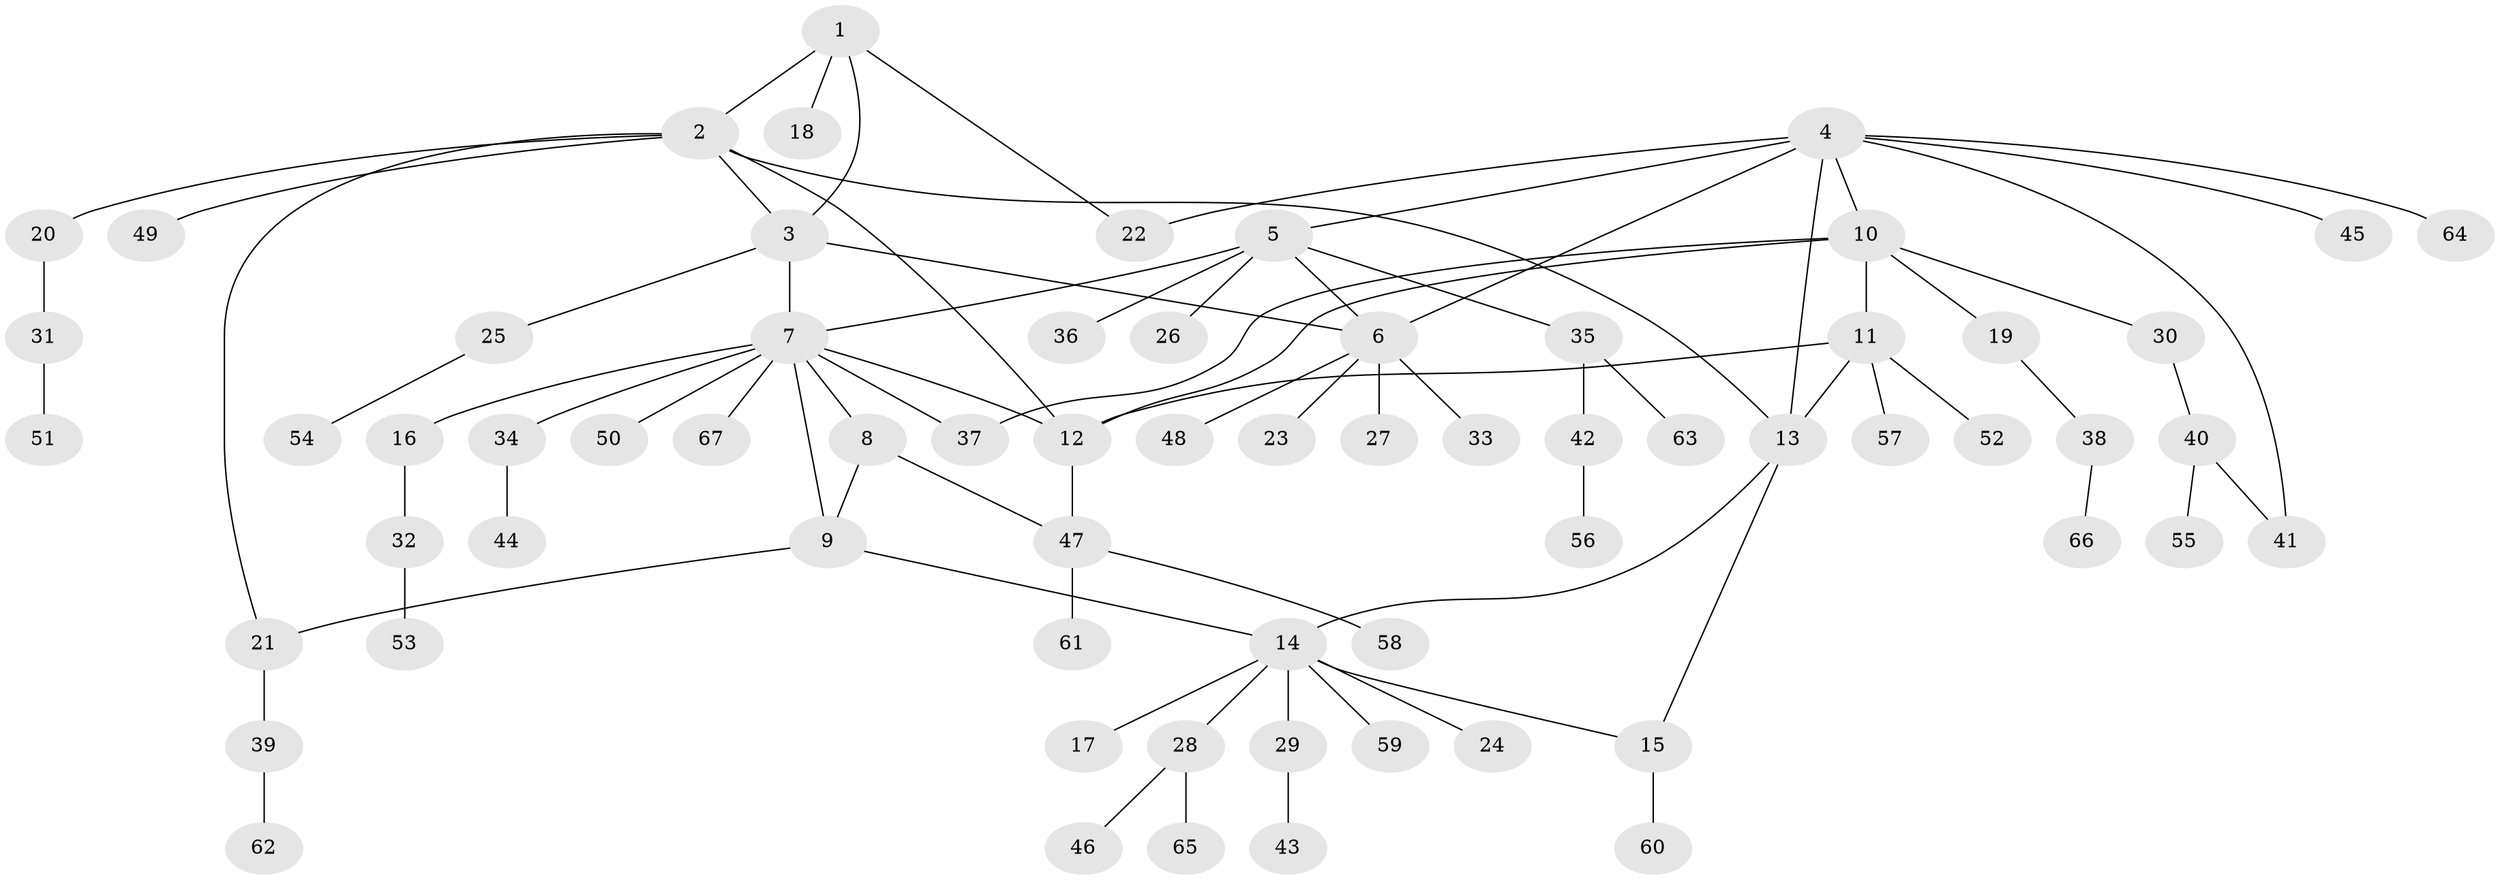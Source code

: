 // Generated by graph-tools (version 1.1) at 2025/26/03/09/25 03:26:47]
// undirected, 67 vertices, 82 edges
graph export_dot {
graph [start="1"]
  node [color=gray90,style=filled];
  1;
  2;
  3;
  4;
  5;
  6;
  7;
  8;
  9;
  10;
  11;
  12;
  13;
  14;
  15;
  16;
  17;
  18;
  19;
  20;
  21;
  22;
  23;
  24;
  25;
  26;
  27;
  28;
  29;
  30;
  31;
  32;
  33;
  34;
  35;
  36;
  37;
  38;
  39;
  40;
  41;
  42;
  43;
  44;
  45;
  46;
  47;
  48;
  49;
  50;
  51;
  52;
  53;
  54;
  55;
  56;
  57;
  58;
  59;
  60;
  61;
  62;
  63;
  64;
  65;
  66;
  67;
  1 -- 2;
  1 -- 3;
  1 -- 18;
  1 -- 22;
  2 -- 3;
  2 -- 12;
  2 -- 13;
  2 -- 20;
  2 -- 21;
  2 -- 49;
  3 -- 6;
  3 -- 7;
  3 -- 25;
  4 -- 5;
  4 -- 6;
  4 -- 10;
  4 -- 13;
  4 -- 22;
  4 -- 41;
  4 -- 45;
  4 -- 64;
  5 -- 6;
  5 -- 7;
  5 -- 26;
  5 -- 35;
  5 -- 36;
  6 -- 23;
  6 -- 27;
  6 -- 33;
  6 -- 48;
  7 -- 8;
  7 -- 9;
  7 -- 12;
  7 -- 16;
  7 -- 34;
  7 -- 37;
  7 -- 50;
  7 -- 67;
  8 -- 9;
  8 -- 47;
  9 -- 14;
  9 -- 21;
  10 -- 11;
  10 -- 12;
  10 -- 19;
  10 -- 30;
  10 -- 37;
  11 -- 12;
  11 -- 13;
  11 -- 52;
  11 -- 57;
  12 -- 47;
  13 -- 14;
  13 -- 15;
  14 -- 15;
  14 -- 17;
  14 -- 24;
  14 -- 28;
  14 -- 29;
  14 -- 59;
  15 -- 60;
  16 -- 32;
  19 -- 38;
  20 -- 31;
  21 -- 39;
  25 -- 54;
  28 -- 46;
  28 -- 65;
  29 -- 43;
  30 -- 40;
  31 -- 51;
  32 -- 53;
  34 -- 44;
  35 -- 42;
  35 -- 63;
  38 -- 66;
  39 -- 62;
  40 -- 41;
  40 -- 55;
  42 -- 56;
  47 -- 58;
  47 -- 61;
}
